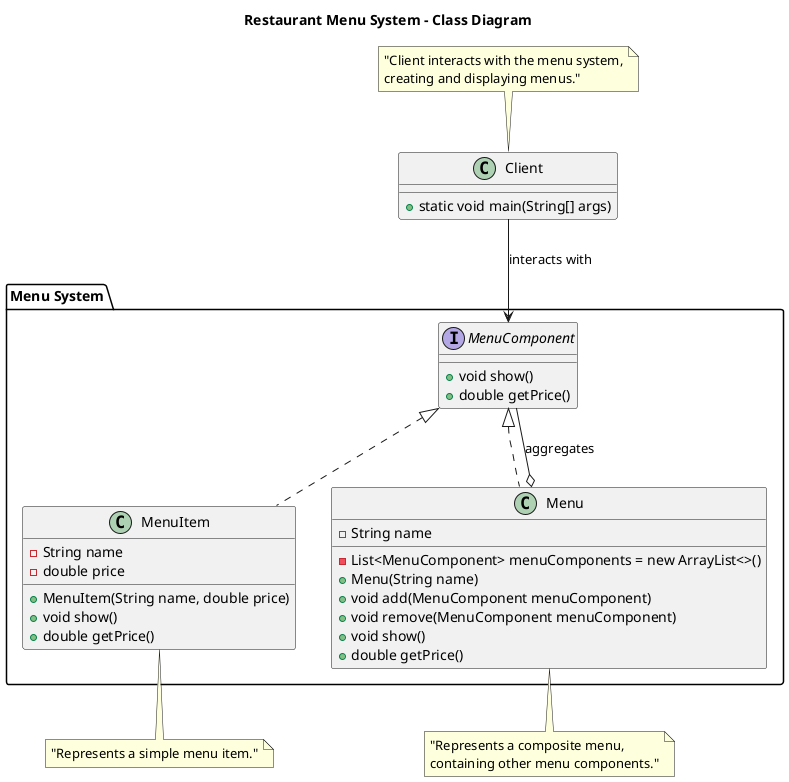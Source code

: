 @startuml
title Restaurant Menu System - Class Diagram

package "Menu System" {
    interface MenuComponent {
        +void show()
        +double getPrice()
    }

    class MenuItem implements MenuComponent {
        -String name
        -double price
        +MenuItem(String name, double price)
        +void show()
        +double getPrice()
    }

    class Menu implements MenuComponent {
        -String name
        -List<MenuComponent> menuComponents = new ArrayList<>()
        +Menu(String name)
        +void add(MenuComponent menuComponent)
        +void remove(MenuComponent menuComponent)
        +void show()
        +double getPrice()
    }
}

class Client {
    +static void main(String[] args)
}

Menu o-- MenuComponent : "aggregates"

Client --> MenuComponent : "interacts with"

note top of Client
  "Client interacts with the menu system,
  creating and displaying menus."
end note

note bottom of MenuItem
  "Represents a simple menu item."
end note

note bottom of Menu
  "Represents a composite menu,
  containing other menu components."
end note

@enduml
